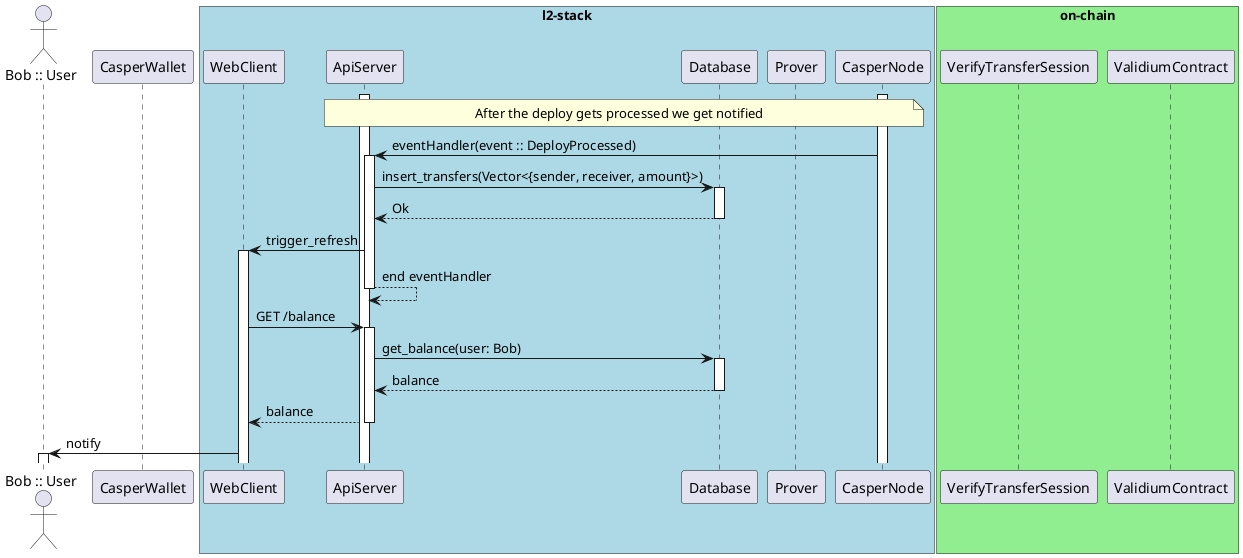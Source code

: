 @startuml
autoactivate on
actor "Bob :: User" as Bob
participant CasperWallet
box "l2-stack" #LightBlue
participant WebClient
participant ApiServer
participant Database
participant Prover
participant CasperNode
end box
box "on-chain" #LightGreen
participant VerifyTransferSession
participant ValidiumContract
end box

activate CasperNode
activate ApiServer

note over CasperNode, ApiServer
After the deploy gets processed we get notified
end note

CasperNode -> ApiServer: eventHandler(event :: DeployProcessed)
ApiServer -> Database: insert_transfers(Vector<{sender, receiver, amount}>)
Database --> ApiServer: Ok
ApiServer -> WebClient: trigger_refresh
ApiServer --> ApiServer: end eventHandler

WebClient -> ApiServer: GET /balance
ApiServer -> Database: get_balance(user: Bob)
Database --> ApiServer: balance
ApiServer --> WebClient: balance
WebClient -> Bob: notify

@enduml
